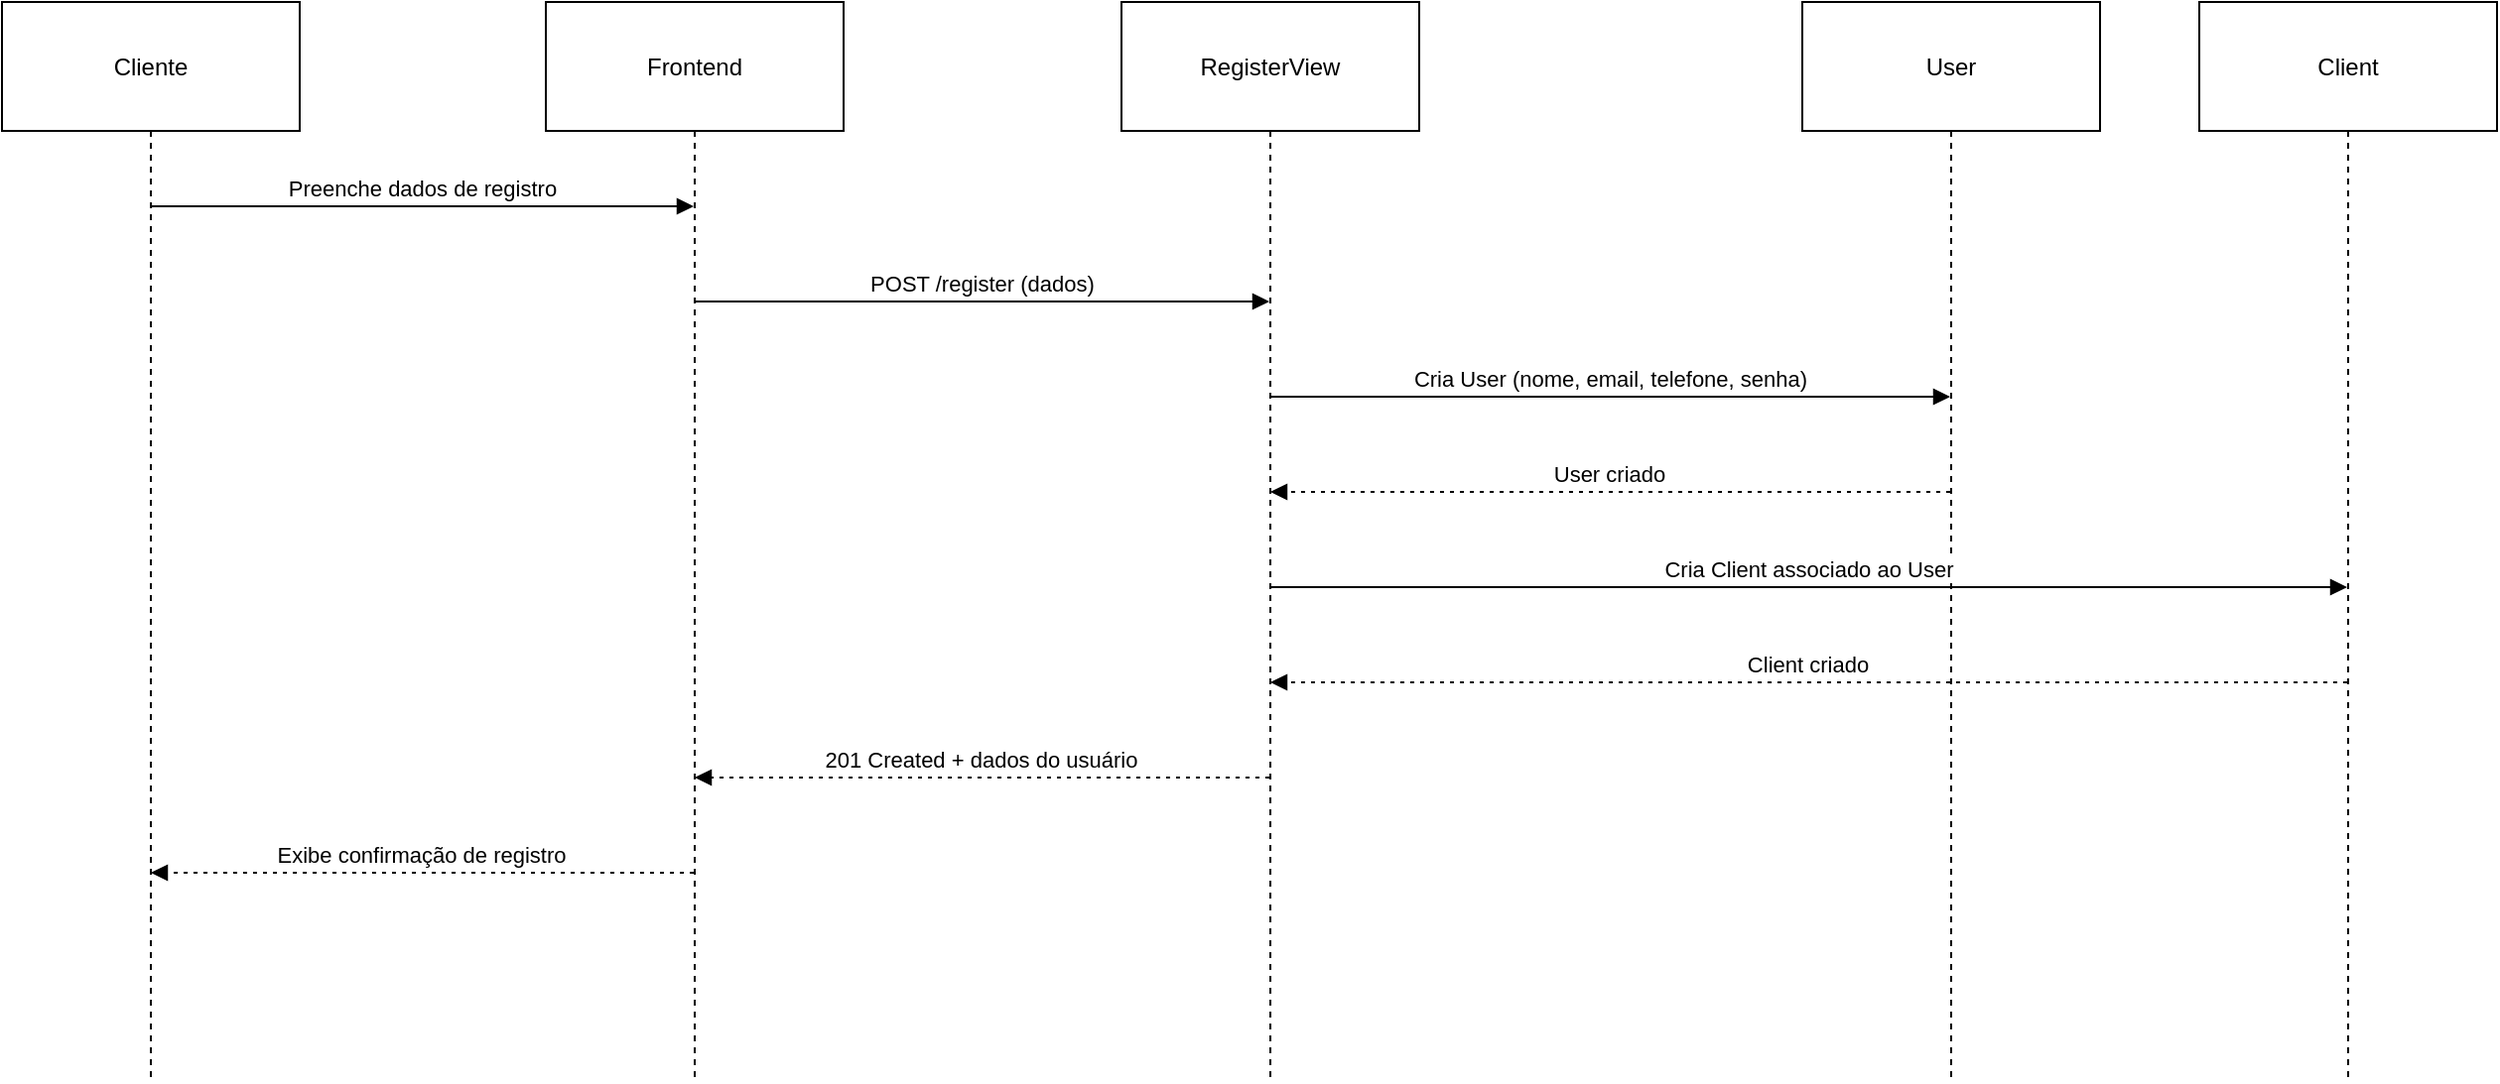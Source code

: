 <mxfile version="27.2.0">
  <diagram name="Página-1" id="zy7NJMfiYqkKITzRo7vl">
    <mxGraphModel grid="1" page="1" gridSize="10" guides="1" tooltips="1" connect="1" arrows="1" fold="1" pageScale="1" pageWidth="827" pageHeight="1169" math="0" shadow="0">
      <root>
        <mxCell id="0" />
        <mxCell id="1" parent="0" />
        <mxCell id="Jk39zFDKFCLo2oz8aq1m-1" value="Cliente" style="shape=umlLifeline;perimeter=lifelinePerimeter;whiteSpace=wrap;container=1;dropTarget=0;collapsible=0;recursiveResize=0;outlineConnect=0;portConstraint=eastwest;newEdgeStyle={&quot;edgeStyle&quot;:&quot;elbowEdgeStyle&quot;,&quot;elbow&quot;:&quot;vertical&quot;,&quot;curved&quot;:0,&quot;rounded&quot;:0};size=65;" vertex="1" parent="1">
          <mxGeometry x="20" y="20" width="150" height="544" as="geometry" />
        </mxCell>
        <mxCell id="Jk39zFDKFCLo2oz8aq1m-2" value="Frontend" style="shape=umlLifeline;perimeter=lifelinePerimeter;whiteSpace=wrap;container=1;dropTarget=0;collapsible=0;recursiveResize=0;outlineConnect=0;portConstraint=eastwest;newEdgeStyle={&quot;edgeStyle&quot;:&quot;elbowEdgeStyle&quot;,&quot;elbow&quot;:&quot;vertical&quot;,&quot;curved&quot;:0,&quot;rounded&quot;:0};size=65;" vertex="1" parent="1">
          <mxGeometry x="294" y="20" width="150" height="544" as="geometry" />
        </mxCell>
        <mxCell id="Jk39zFDKFCLo2oz8aq1m-3" value="RegisterView" style="shape=umlLifeline;perimeter=lifelinePerimeter;whiteSpace=wrap;container=1;dropTarget=0;collapsible=0;recursiveResize=0;outlineConnect=0;portConstraint=eastwest;newEdgeStyle={&quot;edgeStyle&quot;:&quot;elbowEdgeStyle&quot;,&quot;elbow&quot;:&quot;vertical&quot;,&quot;curved&quot;:0,&quot;rounded&quot;:0};size=65;" vertex="1" parent="1">
          <mxGeometry x="584" y="20" width="150" height="544" as="geometry" />
        </mxCell>
        <mxCell id="Jk39zFDKFCLo2oz8aq1m-4" value="User" style="shape=umlLifeline;perimeter=lifelinePerimeter;whiteSpace=wrap;container=1;dropTarget=0;collapsible=0;recursiveResize=0;outlineConnect=0;portConstraint=eastwest;newEdgeStyle={&quot;edgeStyle&quot;:&quot;elbowEdgeStyle&quot;,&quot;elbow&quot;:&quot;vertical&quot;,&quot;curved&quot;:0,&quot;rounded&quot;:0};size=65;" vertex="1" parent="1">
          <mxGeometry x="927" y="20" width="150" height="544" as="geometry" />
        </mxCell>
        <mxCell id="Jk39zFDKFCLo2oz8aq1m-5" value="Client" style="shape=umlLifeline;perimeter=lifelinePerimeter;whiteSpace=wrap;container=1;dropTarget=0;collapsible=0;recursiveResize=0;outlineConnect=0;portConstraint=eastwest;newEdgeStyle={&quot;edgeStyle&quot;:&quot;elbowEdgeStyle&quot;,&quot;elbow&quot;:&quot;vertical&quot;,&quot;curved&quot;:0,&quot;rounded&quot;:0};size=65;" vertex="1" parent="1">
          <mxGeometry x="1127" y="20" width="150" height="544" as="geometry" />
        </mxCell>
        <mxCell id="Jk39zFDKFCLo2oz8aq1m-6" value="Preenche dados de registro" style="verticalAlign=bottom;edgeStyle=elbowEdgeStyle;elbow=vertical;curved=0;rounded=0;endArrow=block;" edge="1" parent="1" source="Jk39zFDKFCLo2oz8aq1m-1" target="Jk39zFDKFCLo2oz8aq1m-2">
          <mxGeometry relative="1" as="geometry">
            <Array as="points">
              <mxPoint x="241" y="123" />
            </Array>
          </mxGeometry>
        </mxCell>
        <mxCell id="Jk39zFDKFCLo2oz8aq1m-7" value="POST /register (dados)" style="verticalAlign=bottom;edgeStyle=elbowEdgeStyle;elbow=vertical;curved=0;rounded=0;endArrow=block;" edge="1" parent="1" source="Jk39zFDKFCLo2oz8aq1m-2" target="Jk39zFDKFCLo2oz8aq1m-3">
          <mxGeometry relative="1" as="geometry">
            <Array as="points">
              <mxPoint x="523" y="171" />
            </Array>
          </mxGeometry>
        </mxCell>
        <mxCell id="Jk39zFDKFCLo2oz8aq1m-8" value="Cria User (nome, email, telefone, senha)" style="verticalAlign=bottom;edgeStyle=elbowEdgeStyle;elbow=vertical;curved=0;rounded=0;endArrow=block;" edge="1" parent="1" source="Jk39zFDKFCLo2oz8aq1m-3" target="Jk39zFDKFCLo2oz8aq1m-4">
          <mxGeometry relative="1" as="geometry">
            <Array as="points">
              <mxPoint x="839" y="219" />
            </Array>
          </mxGeometry>
        </mxCell>
        <mxCell id="Jk39zFDKFCLo2oz8aq1m-9" value="User criado" style="verticalAlign=bottom;edgeStyle=elbowEdgeStyle;elbow=vertical;curved=0;rounded=0;dashed=1;dashPattern=2 3;endArrow=block;" edge="1" parent="1" source="Jk39zFDKFCLo2oz8aq1m-4" target="Jk39zFDKFCLo2oz8aq1m-3">
          <mxGeometry relative="1" as="geometry">
            <Array as="points">
              <mxPoint x="842" y="267" />
            </Array>
          </mxGeometry>
        </mxCell>
        <mxCell id="Jk39zFDKFCLo2oz8aq1m-10" value="Cria Client associado ao User" style="verticalAlign=bottom;edgeStyle=elbowEdgeStyle;elbow=vertical;curved=0;rounded=0;endArrow=block;" edge="1" parent="1" source="Jk39zFDKFCLo2oz8aq1m-3" target="Jk39zFDKFCLo2oz8aq1m-5">
          <mxGeometry relative="1" as="geometry">
            <Array as="points">
              <mxPoint x="939" y="315" />
            </Array>
          </mxGeometry>
        </mxCell>
        <mxCell id="Jk39zFDKFCLo2oz8aq1m-11" value="Client criado" style="verticalAlign=bottom;edgeStyle=elbowEdgeStyle;elbow=vertical;curved=0;rounded=0;dashed=1;dashPattern=2 3;endArrow=block;" edge="1" parent="1" source="Jk39zFDKFCLo2oz8aq1m-5" target="Jk39zFDKFCLo2oz8aq1m-3">
          <mxGeometry relative="1" as="geometry">
            <Array as="points">
              <mxPoint x="942" y="363" />
            </Array>
          </mxGeometry>
        </mxCell>
        <mxCell id="Jk39zFDKFCLo2oz8aq1m-12" value="201 Created + dados do usuário" style="verticalAlign=bottom;edgeStyle=elbowEdgeStyle;elbow=vertical;curved=0;rounded=0;dashed=1;dashPattern=2 3;endArrow=block;" edge="1" parent="1" source="Jk39zFDKFCLo2oz8aq1m-3" target="Jk39zFDKFCLo2oz8aq1m-2">
          <mxGeometry relative="1" as="geometry">
            <Array as="points">
              <mxPoint x="526" y="411" />
            </Array>
          </mxGeometry>
        </mxCell>
        <mxCell id="Jk39zFDKFCLo2oz8aq1m-13" value="Exibe confirmação de registro" style="verticalAlign=bottom;edgeStyle=elbowEdgeStyle;elbow=vertical;curved=0;rounded=0;dashed=1;dashPattern=2 3;endArrow=block;" edge="1" parent="1" source="Jk39zFDKFCLo2oz8aq1m-2" target="Jk39zFDKFCLo2oz8aq1m-1">
          <mxGeometry relative="1" as="geometry">
            <Array as="points">
              <mxPoint x="244" y="459" />
            </Array>
          </mxGeometry>
        </mxCell>
      </root>
    </mxGraphModel>
  </diagram>
</mxfile>
